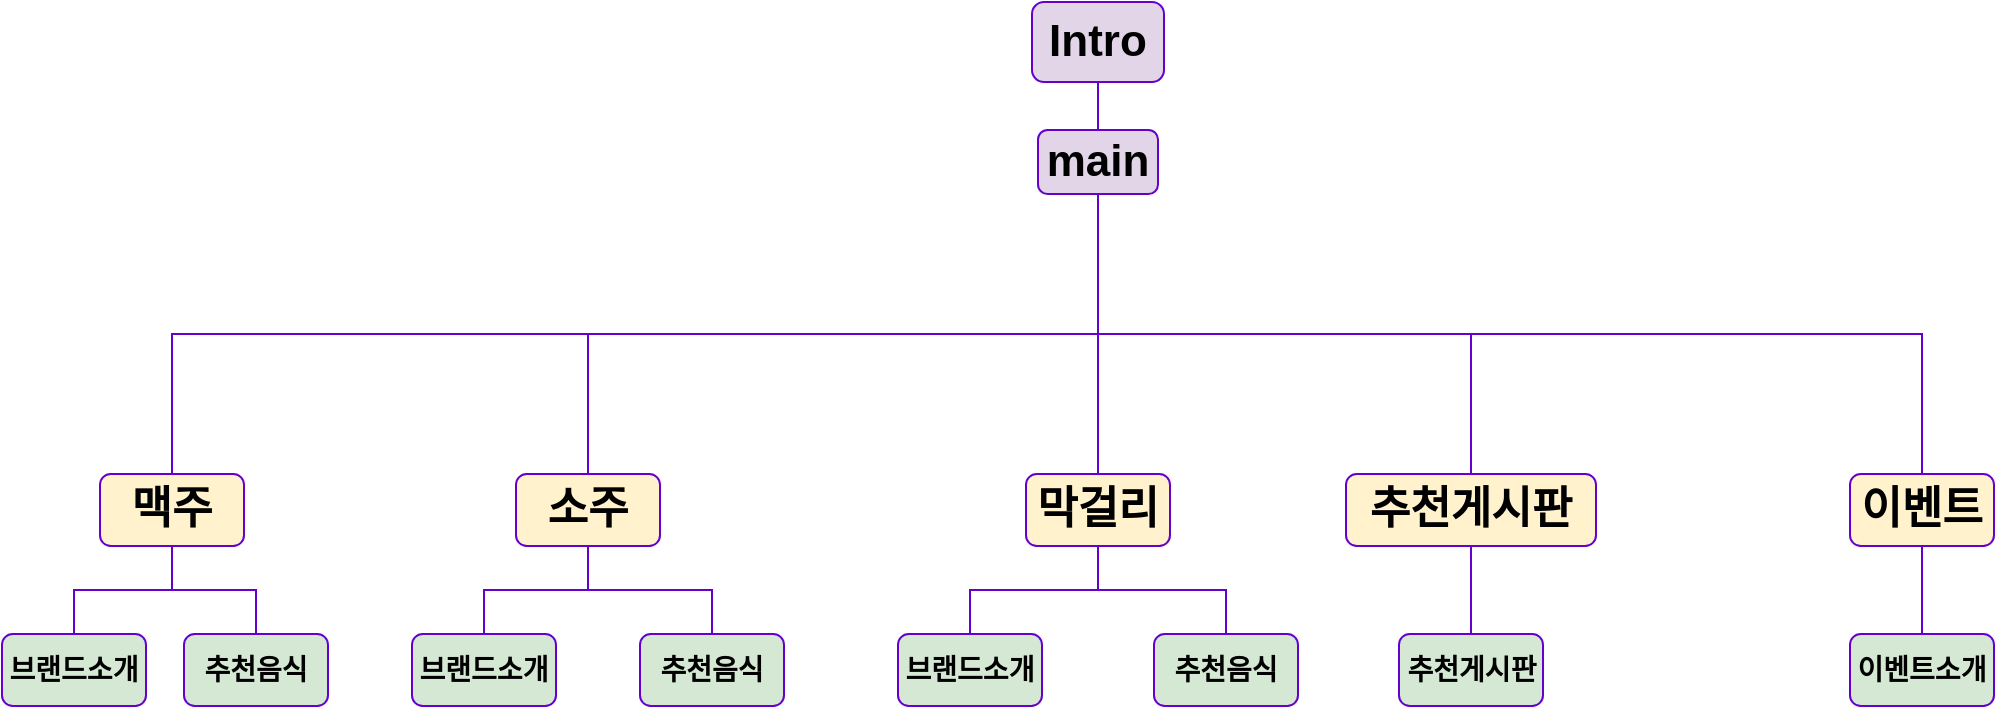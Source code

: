 <mxfile version="20.7.4" type="device"><diagram id="DodYwz5LGlCekiA_R8ab" name="페이지-1"><mxGraphModel dx="1277" dy="1007" grid="0" gridSize="10" guides="1" tooltips="1" connect="1" arrows="1" fold="1" page="0" pageScale="1" pageWidth="827" pageHeight="1169" math="0" shadow="0"><root><mxCell id="0"/><mxCell id="1" parent="0"/><mxCell id="NIWM4cENDrjZbITWZufR-47" style="edgeStyle=orthogonalEdgeStyle;rounded=0;orthogonalLoop=1;jettySize=auto;html=1;exitX=0.5;exitY=1;exitDx=0;exitDy=0;entryX=0.5;entryY=0;entryDx=0;entryDy=0;endArrow=none;endFill=0;strokeColor=#6600CC;fontStyle=1;fontSize=22;" parent="1" source="NIWM4cENDrjZbITWZufR-1" target="NIWM4cENDrjZbITWZufR-2" edge="1"><mxGeometry relative="1" as="geometry"/></mxCell><mxCell id="NIWM4cENDrjZbITWZufR-1" value="Intro" style="rounded=1;whiteSpace=wrap;html=1;fillColor=#e1d5e7;strokeColor=#6600CC;fontStyle=1;fontSize=22;" parent="1" vertex="1"><mxGeometry x="516" y="-12" width="66" height="40" as="geometry"/></mxCell><mxCell id="NIWM4cENDrjZbITWZufR-2" value="main" style="rounded=1;whiteSpace=wrap;html=1;fillColor=#e1d5e7;strokeColor=#6600CC;fontStyle=1;fontSize=22;" parent="1" vertex="1"><mxGeometry x="519" y="52" width="60" height="32" as="geometry"/></mxCell><mxCell id="NIWM4cENDrjZbITWZufR-42" style="edgeStyle=orthogonalEdgeStyle;rounded=0;orthogonalLoop=1;jettySize=auto;html=1;exitX=0.5;exitY=0;exitDx=0;exitDy=0;entryX=0.5;entryY=1;entryDx=0;entryDy=0;endArrow=none;endFill=0;strokeColor=#6600CC;fontStyle=1;fontSize=22;" parent="1" source="NIWM4cENDrjZbITWZufR-3" target="NIWM4cENDrjZbITWZufR-2" edge="1"><mxGeometry relative="1" as="geometry"/></mxCell><mxCell id="NIWM4cENDrjZbITWZufR-3" value="맥주" style="rounded=1;whiteSpace=wrap;html=1;fillColor=#fff2cc;strokeColor=#6600CC;fontStyle=1;fontSize=22;" parent="1" vertex="1"><mxGeometry x="50" y="224" width="72" height="36" as="geometry"/></mxCell><mxCell id="NIWM4cENDrjZbITWZufR-11" style="edgeStyle=orthogonalEdgeStyle;rounded=0;orthogonalLoop=1;jettySize=auto;html=1;entryX=0.5;entryY=1;entryDx=0;entryDy=0;exitX=0.5;exitY=0;exitDx=0;exitDy=0;endArrow=none;endFill=0;strokeColor=#6600CC;fontStyle=1;fontSize=14;" parent="1" source="NIWM4cENDrjZbITWZufR-8" target="NIWM4cENDrjZbITWZufR-3" edge="1"><mxGeometry relative="1" as="geometry"/></mxCell><mxCell id="NIWM4cENDrjZbITWZufR-8" value="브랜드소개" style="rounded=1;whiteSpace=wrap;html=1;fillColor=#d5e8d4;strokeColor=#6600CC;fontStyle=1;fontSize=14;" parent="1" vertex="1"><mxGeometry x="1" y="304" width="72" height="36" as="geometry"/></mxCell><mxCell id="NIWM4cENDrjZbITWZufR-12" style="edgeStyle=orthogonalEdgeStyle;rounded=0;orthogonalLoop=1;jettySize=auto;html=1;exitX=0.5;exitY=0;exitDx=0;exitDy=0;entryX=0.5;entryY=1;entryDx=0;entryDy=0;endArrow=none;endFill=0;strokeColor=#6600CC;fontStyle=1;fontSize=14;" parent="1" source="NIWM4cENDrjZbITWZufR-9" target="NIWM4cENDrjZbITWZufR-3" edge="1"><mxGeometry relative="1" as="geometry"/></mxCell><mxCell id="NIWM4cENDrjZbITWZufR-9" value="추천음식" style="rounded=1;whiteSpace=wrap;html=1;fillColor=#d5e8d4;strokeColor=#6600CC;fontStyle=1;fontSize=14;" parent="1" vertex="1"><mxGeometry x="92" y="304" width="72" height="36" as="geometry"/></mxCell><mxCell id="NIWM4cENDrjZbITWZufR-43" style="edgeStyle=orthogonalEdgeStyle;rounded=0;orthogonalLoop=1;jettySize=auto;html=1;entryX=0.5;entryY=1;entryDx=0;entryDy=0;endArrow=none;endFill=0;exitX=0.5;exitY=0;exitDx=0;exitDy=0;strokeColor=#6600CC;fontStyle=1;fontSize=22;" parent="1" source="NIWM4cENDrjZbITWZufR-14" target="NIWM4cENDrjZbITWZufR-2" edge="1"><mxGeometry relative="1" as="geometry"/></mxCell><mxCell id="NIWM4cENDrjZbITWZufR-14" value="소주" style="rounded=1;whiteSpace=wrap;html=1;fillColor=#fff2cc;strokeColor=#6600CC;fontStyle=1;fontSize=22;" parent="1" vertex="1"><mxGeometry x="258" y="224" width="72" height="36" as="geometry"/></mxCell><mxCell id="NIWM4cENDrjZbITWZufR-15" style="edgeStyle=orthogonalEdgeStyle;rounded=0;orthogonalLoop=1;jettySize=auto;html=1;entryX=0.5;entryY=1;entryDx=0;entryDy=0;exitX=0.5;exitY=0;exitDx=0;exitDy=0;endArrow=none;endFill=0;strokeColor=#6600CC;fontStyle=1;fontSize=14;" parent="1" source="NIWM4cENDrjZbITWZufR-16" target="NIWM4cENDrjZbITWZufR-14" edge="1"><mxGeometry relative="1" as="geometry"/></mxCell><mxCell id="NIWM4cENDrjZbITWZufR-16" value="브랜드소개" style="rounded=1;whiteSpace=wrap;html=1;fillColor=#d5e8d4;strokeColor=#6600CC;fontStyle=1;fontSize=14;" parent="1" vertex="1"><mxGeometry x="206" y="304" width="72" height="36" as="geometry"/></mxCell><mxCell id="NIWM4cENDrjZbITWZufR-17" style="edgeStyle=orthogonalEdgeStyle;rounded=0;orthogonalLoop=1;jettySize=auto;html=1;exitX=0.5;exitY=0;exitDx=0;exitDy=0;entryX=0.5;entryY=1;entryDx=0;entryDy=0;endArrow=none;endFill=0;strokeColor=#6600CC;fontStyle=1;fontSize=14;" parent="1" source="NIWM4cENDrjZbITWZufR-18" target="NIWM4cENDrjZbITWZufR-14" edge="1"><mxGeometry relative="1" as="geometry"/></mxCell><mxCell id="NIWM4cENDrjZbITWZufR-18" value="추천음식" style="rounded=1;whiteSpace=wrap;html=1;fillColor=#d5e8d4;strokeColor=#6600CC;fontStyle=1;fontSize=14;" parent="1" vertex="1"><mxGeometry x="320" y="304" width="72" height="36" as="geometry"/></mxCell><mxCell id="NIWM4cENDrjZbITWZufR-44" style="edgeStyle=orthogonalEdgeStyle;rounded=0;orthogonalLoop=1;jettySize=auto;html=1;entryX=0.5;entryY=1;entryDx=0;entryDy=0;endArrow=none;endFill=0;strokeColor=#6600CC;fontStyle=1;fontSize=22;" parent="1" source="NIWM4cENDrjZbITWZufR-21" target="NIWM4cENDrjZbITWZufR-2" edge="1"><mxGeometry relative="1" as="geometry"/></mxCell><mxCell id="NIWM4cENDrjZbITWZufR-21" value="막걸리" style="rounded=1;whiteSpace=wrap;html=1;fillColor=#fff2cc;strokeColor=#6600CC;fontStyle=1;fontSize=22;" parent="1" vertex="1"><mxGeometry x="513" y="224" width="72" height="36" as="geometry"/></mxCell><mxCell id="NIWM4cENDrjZbITWZufR-22" style="edgeStyle=orthogonalEdgeStyle;rounded=0;orthogonalLoop=1;jettySize=auto;html=1;entryX=0.5;entryY=1;entryDx=0;entryDy=0;exitX=0.5;exitY=0;exitDx=0;exitDy=0;endArrow=none;endFill=0;strokeColor=#6600CC;fontStyle=1;fontSize=14;" parent="1" source="NIWM4cENDrjZbITWZufR-23" target="NIWM4cENDrjZbITWZufR-21" edge="1"><mxGeometry relative="1" as="geometry"/></mxCell><mxCell id="NIWM4cENDrjZbITWZufR-23" value="브랜드소개" style="rounded=1;whiteSpace=wrap;html=1;fillColor=#d5e8d4;strokeColor=#6600CC;fontStyle=1;fontSize=14;" parent="1" vertex="1"><mxGeometry x="449" y="304" width="72" height="36" as="geometry"/></mxCell><mxCell id="NIWM4cENDrjZbITWZufR-24" style="edgeStyle=orthogonalEdgeStyle;rounded=0;orthogonalLoop=1;jettySize=auto;html=1;exitX=0.5;exitY=0;exitDx=0;exitDy=0;entryX=0.5;entryY=1;entryDx=0;entryDy=0;endArrow=none;endFill=0;strokeColor=#6600CC;fontStyle=1;fontSize=14;" parent="1" source="NIWM4cENDrjZbITWZufR-25" target="NIWM4cENDrjZbITWZufR-21" edge="1"><mxGeometry relative="1" as="geometry"/></mxCell><mxCell id="NIWM4cENDrjZbITWZufR-25" value="추천음식" style="rounded=1;whiteSpace=wrap;html=1;fillColor=#d5e8d4;strokeColor=#6600CC;fontStyle=1;fontSize=14;" parent="1" vertex="1"><mxGeometry x="577" y="304" width="72" height="36" as="geometry"/></mxCell><mxCell id="NIWM4cENDrjZbITWZufR-45" style="edgeStyle=orthogonalEdgeStyle;rounded=0;orthogonalLoop=1;jettySize=auto;html=1;entryX=0.5;entryY=1;entryDx=0;entryDy=0;endArrow=none;endFill=0;exitX=0.5;exitY=0;exitDx=0;exitDy=0;strokeColor=#6600CC;fontStyle=1;fontSize=22;" parent="1" source="NIWM4cENDrjZbITWZufR-28" target="NIWM4cENDrjZbITWZufR-2" edge="1"><mxGeometry relative="1" as="geometry"/></mxCell><mxCell id="NIWM4cENDrjZbITWZufR-28" value="추천게시판" style="rounded=1;whiteSpace=wrap;html=1;fillColor=#fff2cc;strokeColor=#6600CC;fontStyle=1;fontSize=22;" parent="1" vertex="1"><mxGeometry x="673" y="224" width="125" height="36" as="geometry"/></mxCell><mxCell id="NIWM4cENDrjZbITWZufR-33" style="edgeStyle=orthogonalEdgeStyle;rounded=0;orthogonalLoop=1;jettySize=auto;html=1;entryX=0.5;entryY=1;entryDx=0;entryDy=0;exitX=0.5;exitY=0;exitDx=0;exitDy=0;endArrow=none;endFill=0;strokeColor=#6600CC;fontStyle=1;fontSize=14;" parent="1" source="NIWM4cENDrjZbITWZufR-34" target="NIWM4cENDrjZbITWZufR-28" edge="1"><mxGeometry relative="1" as="geometry"/></mxCell><mxCell id="NIWM4cENDrjZbITWZufR-34" value="추천게시판" style="rounded=1;whiteSpace=wrap;html=1;fillColor=#d5e8d4;strokeColor=#6600CC;fontStyle=1;fontSize=14;" parent="1" vertex="1"><mxGeometry x="699.5" y="304" width="72" height="36" as="geometry"/></mxCell><mxCell id="NIWM4cENDrjZbITWZufR-46" style="edgeStyle=orthogonalEdgeStyle;rounded=0;orthogonalLoop=1;jettySize=auto;html=1;exitX=0.5;exitY=0;exitDx=0;exitDy=0;entryX=0.5;entryY=1;entryDx=0;entryDy=0;endArrow=none;endFill=0;strokeColor=#6600CC;fontStyle=1;fontSize=22;" parent="1" source="NIWM4cENDrjZbITWZufR-35" target="NIWM4cENDrjZbITWZufR-2" edge="1"><mxGeometry relative="1" as="geometry"/></mxCell><mxCell id="NIWM4cENDrjZbITWZufR-35" value="이벤트" style="rounded=1;whiteSpace=wrap;html=1;fillColor=#fff2cc;strokeColor=#6600CC;fontStyle=1;fontSize=22;" parent="1" vertex="1"><mxGeometry x="925" y="224" width="72" height="36" as="geometry"/></mxCell><mxCell id="NIWM4cENDrjZbITWZufR-38" style="edgeStyle=orthogonalEdgeStyle;rounded=0;orthogonalLoop=1;jettySize=auto;html=1;exitX=0.5;exitY=0;exitDx=0;exitDy=0;entryX=0.5;entryY=1;entryDx=0;entryDy=0;endArrow=none;endFill=0;strokeColor=#6600CC;fontStyle=1;fontSize=14;" parent="1" source="NIWM4cENDrjZbITWZufR-39" target="NIWM4cENDrjZbITWZufR-35" edge="1"><mxGeometry relative="1" as="geometry"/></mxCell><mxCell id="NIWM4cENDrjZbITWZufR-39" value="이벤트소개" style="rounded=1;whiteSpace=wrap;html=1;fillColor=#d5e8d4;strokeColor=#6600CC;fontStyle=1;fontSize=14;" parent="1" vertex="1"><mxGeometry x="925" y="304" width="72" height="36" as="geometry"/></mxCell><mxCell id="sP6RLCxdwzO7-S2KWTCY-3" style="edgeStyle=orthogonalEdgeStyle;rounded=0;orthogonalLoop=1;jettySize=auto;html=1;exitX=0.5;exitY=1;exitDx=0;exitDy=0;" edge="1" parent="1" source="NIWM4cENDrjZbITWZufR-16" target="NIWM4cENDrjZbITWZufR-16"><mxGeometry relative="1" as="geometry"/></mxCell></root></mxGraphModel></diagram></mxfile>